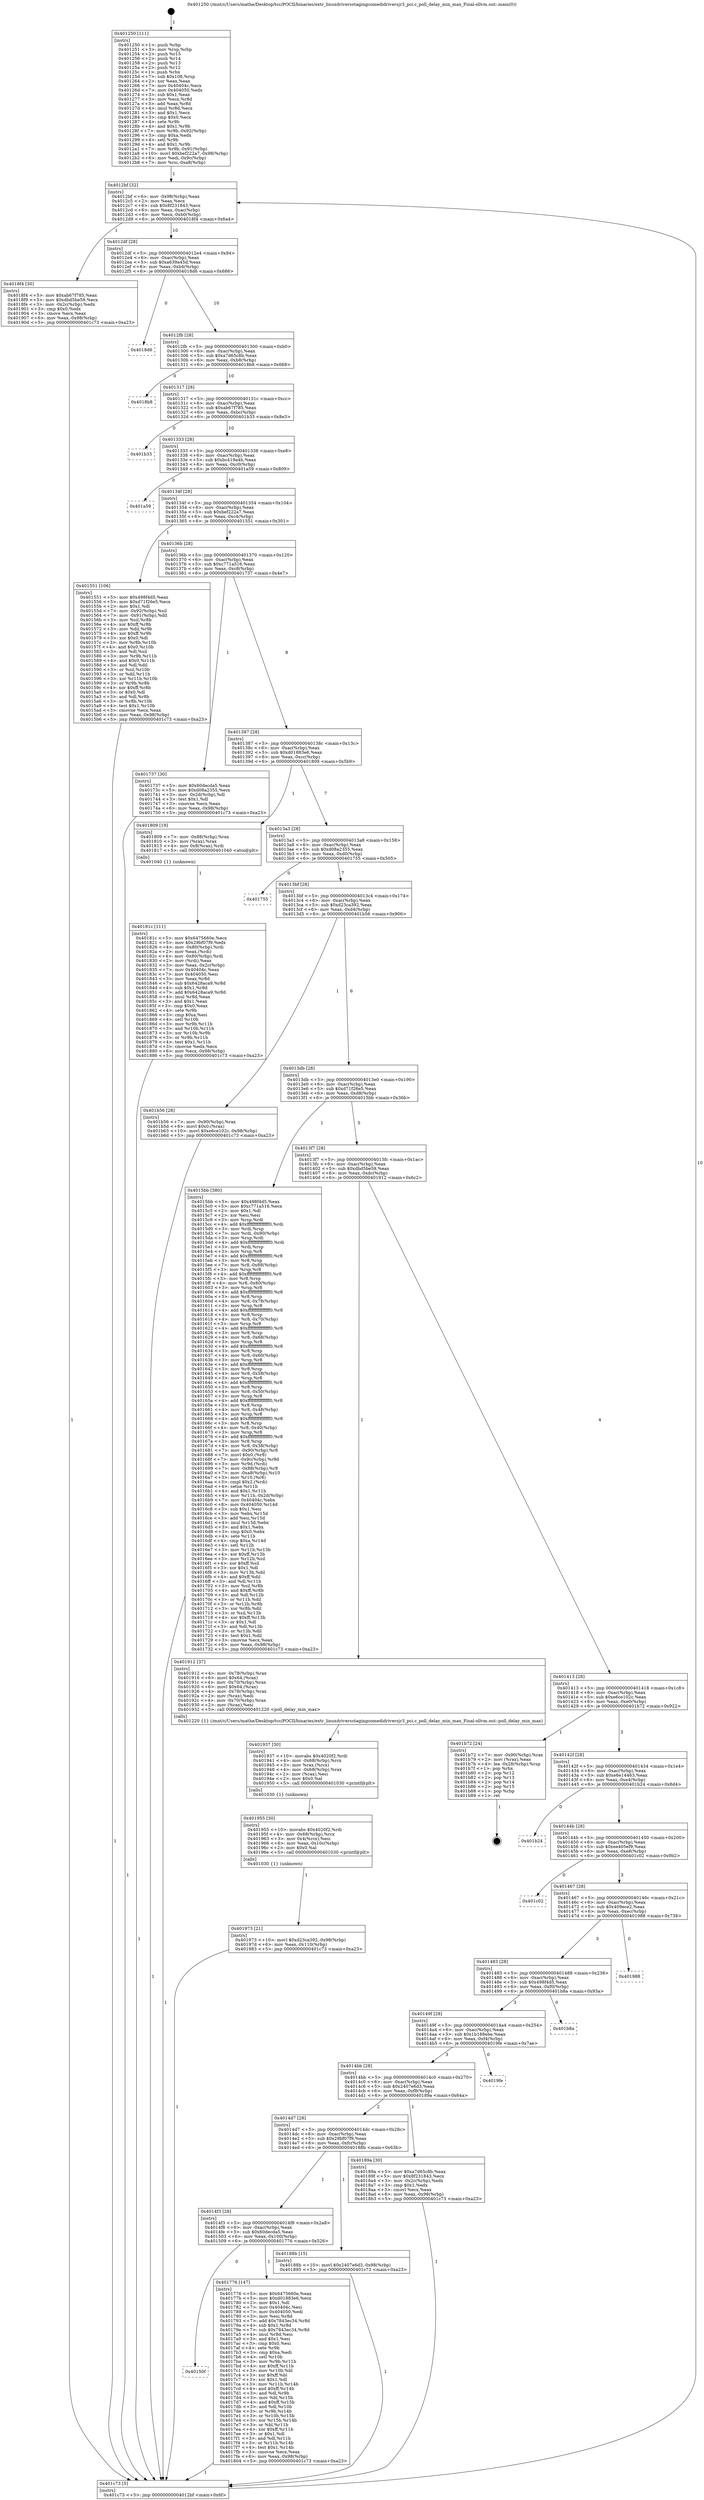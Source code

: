 digraph "0x401250" {
  label = "0x401250 (/mnt/c/Users/mathe/Desktop/tcc/POCII/binaries/extr_linuxdriversstagingcomedidriversjr3_pci.c_poll_delay_min_max_Final-ollvm.out::main(0))"
  labelloc = "t"
  node[shape=record]

  Entry [label="",width=0.3,height=0.3,shape=circle,fillcolor=black,style=filled]
  "0x4012bf" [label="{
     0x4012bf [32]\l
     | [instrs]\l
     &nbsp;&nbsp;0x4012bf \<+6\>: mov -0x98(%rbp),%eax\l
     &nbsp;&nbsp;0x4012c5 \<+2\>: mov %eax,%ecx\l
     &nbsp;&nbsp;0x4012c7 \<+6\>: sub $0x8f231843,%ecx\l
     &nbsp;&nbsp;0x4012cd \<+6\>: mov %eax,-0xac(%rbp)\l
     &nbsp;&nbsp;0x4012d3 \<+6\>: mov %ecx,-0xb0(%rbp)\l
     &nbsp;&nbsp;0x4012d9 \<+6\>: je 00000000004018f4 \<main+0x6a4\>\l
  }"]
  "0x4018f4" [label="{
     0x4018f4 [30]\l
     | [instrs]\l
     &nbsp;&nbsp;0x4018f4 \<+5\>: mov $0xab67f785,%eax\l
     &nbsp;&nbsp;0x4018f9 \<+5\>: mov $0xdbd5be59,%ecx\l
     &nbsp;&nbsp;0x4018fe \<+3\>: mov -0x2c(%rbp),%edx\l
     &nbsp;&nbsp;0x401901 \<+3\>: cmp $0x0,%edx\l
     &nbsp;&nbsp;0x401904 \<+3\>: cmove %ecx,%eax\l
     &nbsp;&nbsp;0x401907 \<+6\>: mov %eax,-0x98(%rbp)\l
     &nbsp;&nbsp;0x40190d \<+5\>: jmp 0000000000401c73 \<main+0xa23\>\l
  }"]
  "0x4012df" [label="{
     0x4012df [28]\l
     | [instrs]\l
     &nbsp;&nbsp;0x4012df \<+5\>: jmp 00000000004012e4 \<main+0x94\>\l
     &nbsp;&nbsp;0x4012e4 \<+6\>: mov -0xac(%rbp),%eax\l
     &nbsp;&nbsp;0x4012ea \<+5\>: sub $0xa639a45d,%eax\l
     &nbsp;&nbsp;0x4012ef \<+6\>: mov %eax,-0xb4(%rbp)\l
     &nbsp;&nbsp;0x4012f5 \<+6\>: je 00000000004018d6 \<main+0x686\>\l
  }"]
  Exit [label="",width=0.3,height=0.3,shape=circle,fillcolor=black,style=filled,peripheries=2]
  "0x4018d6" [label="{
     0x4018d6\l
  }", style=dashed]
  "0x4012fb" [label="{
     0x4012fb [28]\l
     | [instrs]\l
     &nbsp;&nbsp;0x4012fb \<+5\>: jmp 0000000000401300 \<main+0xb0\>\l
     &nbsp;&nbsp;0x401300 \<+6\>: mov -0xac(%rbp),%eax\l
     &nbsp;&nbsp;0x401306 \<+5\>: sub $0xa7d65c8b,%eax\l
     &nbsp;&nbsp;0x40130b \<+6\>: mov %eax,-0xb8(%rbp)\l
     &nbsp;&nbsp;0x401311 \<+6\>: je 00000000004018b8 \<main+0x668\>\l
  }"]
  "0x401973" [label="{
     0x401973 [21]\l
     | [instrs]\l
     &nbsp;&nbsp;0x401973 \<+10\>: movl $0xd23ca392,-0x98(%rbp)\l
     &nbsp;&nbsp;0x40197d \<+6\>: mov %eax,-0x110(%rbp)\l
     &nbsp;&nbsp;0x401983 \<+5\>: jmp 0000000000401c73 \<main+0xa23\>\l
  }"]
  "0x4018b8" [label="{
     0x4018b8\l
  }", style=dashed]
  "0x401317" [label="{
     0x401317 [28]\l
     | [instrs]\l
     &nbsp;&nbsp;0x401317 \<+5\>: jmp 000000000040131c \<main+0xcc\>\l
     &nbsp;&nbsp;0x40131c \<+6\>: mov -0xac(%rbp),%eax\l
     &nbsp;&nbsp;0x401322 \<+5\>: sub $0xab67f785,%eax\l
     &nbsp;&nbsp;0x401327 \<+6\>: mov %eax,-0xbc(%rbp)\l
     &nbsp;&nbsp;0x40132d \<+6\>: je 0000000000401b33 \<main+0x8e3\>\l
  }"]
  "0x401955" [label="{
     0x401955 [30]\l
     | [instrs]\l
     &nbsp;&nbsp;0x401955 \<+10\>: movabs $0x4020f2,%rdi\l
     &nbsp;&nbsp;0x40195f \<+4\>: mov -0x68(%rbp),%rcx\l
     &nbsp;&nbsp;0x401963 \<+3\>: mov 0x4(%rcx),%esi\l
     &nbsp;&nbsp;0x401966 \<+6\>: mov %eax,-0x10c(%rbp)\l
     &nbsp;&nbsp;0x40196c \<+2\>: mov $0x0,%al\l
     &nbsp;&nbsp;0x40196e \<+5\>: call 0000000000401030 \<printf@plt\>\l
     | [calls]\l
     &nbsp;&nbsp;0x401030 \{1\} (unknown)\l
  }"]
  "0x401b33" [label="{
     0x401b33\l
  }", style=dashed]
  "0x401333" [label="{
     0x401333 [28]\l
     | [instrs]\l
     &nbsp;&nbsp;0x401333 \<+5\>: jmp 0000000000401338 \<main+0xe8\>\l
     &nbsp;&nbsp;0x401338 \<+6\>: mov -0xac(%rbp),%eax\l
     &nbsp;&nbsp;0x40133e \<+5\>: sub $0xbc419a4b,%eax\l
     &nbsp;&nbsp;0x401343 \<+6\>: mov %eax,-0xc0(%rbp)\l
     &nbsp;&nbsp;0x401349 \<+6\>: je 0000000000401a59 \<main+0x809\>\l
  }"]
  "0x401937" [label="{
     0x401937 [30]\l
     | [instrs]\l
     &nbsp;&nbsp;0x401937 \<+10\>: movabs $0x4020f2,%rdi\l
     &nbsp;&nbsp;0x401941 \<+4\>: mov -0x68(%rbp),%rcx\l
     &nbsp;&nbsp;0x401945 \<+3\>: mov %rax,(%rcx)\l
     &nbsp;&nbsp;0x401948 \<+4\>: mov -0x68(%rbp),%rax\l
     &nbsp;&nbsp;0x40194c \<+2\>: mov (%rax),%esi\l
     &nbsp;&nbsp;0x40194e \<+2\>: mov $0x0,%al\l
     &nbsp;&nbsp;0x401950 \<+5\>: call 0000000000401030 \<printf@plt\>\l
     | [calls]\l
     &nbsp;&nbsp;0x401030 \{1\} (unknown)\l
  }"]
  "0x401a59" [label="{
     0x401a59\l
  }", style=dashed]
  "0x40134f" [label="{
     0x40134f [28]\l
     | [instrs]\l
     &nbsp;&nbsp;0x40134f \<+5\>: jmp 0000000000401354 \<main+0x104\>\l
     &nbsp;&nbsp;0x401354 \<+6\>: mov -0xac(%rbp),%eax\l
     &nbsp;&nbsp;0x40135a \<+5\>: sub $0xbef222a7,%eax\l
     &nbsp;&nbsp;0x40135f \<+6\>: mov %eax,-0xc4(%rbp)\l
     &nbsp;&nbsp;0x401365 \<+6\>: je 0000000000401551 \<main+0x301\>\l
  }"]
  "0x40181c" [label="{
     0x40181c [111]\l
     | [instrs]\l
     &nbsp;&nbsp;0x40181c \<+5\>: mov $0x6475660e,%ecx\l
     &nbsp;&nbsp;0x401821 \<+5\>: mov $0x29bf07f9,%edx\l
     &nbsp;&nbsp;0x401826 \<+4\>: mov -0x80(%rbp),%rdi\l
     &nbsp;&nbsp;0x40182a \<+2\>: mov %eax,(%rdi)\l
     &nbsp;&nbsp;0x40182c \<+4\>: mov -0x80(%rbp),%rdi\l
     &nbsp;&nbsp;0x401830 \<+2\>: mov (%rdi),%eax\l
     &nbsp;&nbsp;0x401832 \<+3\>: mov %eax,-0x2c(%rbp)\l
     &nbsp;&nbsp;0x401835 \<+7\>: mov 0x40404c,%eax\l
     &nbsp;&nbsp;0x40183c \<+7\>: mov 0x404050,%esi\l
     &nbsp;&nbsp;0x401843 \<+3\>: mov %eax,%r8d\l
     &nbsp;&nbsp;0x401846 \<+7\>: sub $0x6428aca9,%r8d\l
     &nbsp;&nbsp;0x40184d \<+4\>: sub $0x1,%r8d\l
     &nbsp;&nbsp;0x401851 \<+7\>: add $0x6428aca9,%r8d\l
     &nbsp;&nbsp;0x401858 \<+4\>: imul %r8d,%eax\l
     &nbsp;&nbsp;0x40185c \<+3\>: and $0x1,%eax\l
     &nbsp;&nbsp;0x40185f \<+3\>: cmp $0x0,%eax\l
     &nbsp;&nbsp;0x401862 \<+4\>: sete %r9b\l
     &nbsp;&nbsp;0x401866 \<+3\>: cmp $0xa,%esi\l
     &nbsp;&nbsp;0x401869 \<+4\>: setl %r10b\l
     &nbsp;&nbsp;0x40186d \<+3\>: mov %r9b,%r11b\l
     &nbsp;&nbsp;0x401870 \<+3\>: and %r10b,%r11b\l
     &nbsp;&nbsp;0x401873 \<+3\>: xor %r10b,%r9b\l
     &nbsp;&nbsp;0x401876 \<+3\>: or %r9b,%r11b\l
     &nbsp;&nbsp;0x401879 \<+4\>: test $0x1,%r11b\l
     &nbsp;&nbsp;0x40187d \<+3\>: cmovne %edx,%ecx\l
     &nbsp;&nbsp;0x401880 \<+6\>: mov %ecx,-0x98(%rbp)\l
     &nbsp;&nbsp;0x401886 \<+5\>: jmp 0000000000401c73 \<main+0xa23\>\l
  }"]
  "0x401551" [label="{
     0x401551 [106]\l
     | [instrs]\l
     &nbsp;&nbsp;0x401551 \<+5\>: mov $0x498f4d5,%eax\l
     &nbsp;&nbsp;0x401556 \<+5\>: mov $0xd71f26e5,%ecx\l
     &nbsp;&nbsp;0x40155b \<+2\>: mov $0x1,%dl\l
     &nbsp;&nbsp;0x40155d \<+7\>: mov -0x92(%rbp),%sil\l
     &nbsp;&nbsp;0x401564 \<+7\>: mov -0x91(%rbp),%dil\l
     &nbsp;&nbsp;0x40156b \<+3\>: mov %sil,%r8b\l
     &nbsp;&nbsp;0x40156e \<+4\>: xor $0xff,%r8b\l
     &nbsp;&nbsp;0x401572 \<+3\>: mov %dil,%r9b\l
     &nbsp;&nbsp;0x401575 \<+4\>: xor $0xff,%r9b\l
     &nbsp;&nbsp;0x401579 \<+3\>: xor $0x0,%dl\l
     &nbsp;&nbsp;0x40157c \<+3\>: mov %r8b,%r10b\l
     &nbsp;&nbsp;0x40157f \<+4\>: and $0x0,%r10b\l
     &nbsp;&nbsp;0x401583 \<+3\>: and %dl,%sil\l
     &nbsp;&nbsp;0x401586 \<+3\>: mov %r9b,%r11b\l
     &nbsp;&nbsp;0x401589 \<+4\>: and $0x0,%r11b\l
     &nbsp;&nbsp;0x40158d \<+3\>: and %dl,%dil\l
     &nbsp;&nbsp;0x401590 \<+3\>: or %sil,%r10b\l
     &nbsp;&nbsp;0x401593 \<+3\>: or %dil,%r11b\l
     &nbsp;&nbsp;0x401596 \<+3\>: xor %r11b,%r10b\l
     &nbsp;&nbsp;0x401599 \<+3\>: or %r9b,%r8b\l
     &nbsp;&nbsp;0x40159c \<+4\>: xor $0xff,%r8b\l
     &nbsp;&nbsp;0x4015a0 \<+3\>: or $0x0,%dl\l
     &nbsp;&nbsp;0x4015a3 \<+3\>: and %dl,%r8b\l
     &nbsp;&nbsp;0x4015a6 \<+3\>: or %r8b,%r10b\l
     &nbsp;&nbsp;0x4015a9 \<+4\>: test $0x1,%r10b\l
     &nbsp;&nbsp;0x4015ad \<+3\>: cmovne %ecx,%eax\l
     &nbsp;&nbsp;0x4015b0 \<+6\>: mov %eax,-0x98(%rbp)\l
     &nbsp;&nbsp;0x4015b6 \<+5\>: jmp 0000000000401c73 \<main+0xa23\>\l
  }"]
  "0x40136b" [label="{
     0x40136b [28]\l
     | [instrs]\l
     &nbsp;&nbsp;0x40136b \<+5\>: jmp 0000000000401370 \<main+0x120\>\l
     &nbsp;&nbsp;0x401370 \<+6\>: mov -0xac(%rbp),%eax\l
     &nbsp;&nbsp;0x401376 \<+5\>: sub $0xc771a516,%eax\l
     &nbsp;&nbsp;0x40137b \<+6\>: mov %eax,-0xc8(%rbp)\l
     &nbsp;&nbsp;0x401381 \<+6\>: je 0000000000401737 \<main+0x4e7\>\l
  }"]
  "0x401c73" [label="{
     0x401c73 [5]\l
     | [instrs]\l
     &nbsp;&nbsp;0x401c73 \<+5\>: jmp 00000000004012bf \<main+0x6f\>\l
  }"]
  "0x401250" [label="{
     0x401250 [111]\l
     | [instrs]\l
     &nbsp;&nbsp;0x401250 \<+1\>: push %rbp\l
     &nbsp;&nbsp;0x401251 \<+3\>: mov %rsp,%rbp\l
     &nbsp;&nbsp;0x401254 \<+2\>: push %r15\l
     &nbsp;&nbsp;0x401256 \<+2\>: push %r14\l
     &nbsp;&nbsp;0x401258 \<+2\>: push %r13\l
     &nbsp;&nbsp;0x40125a \<+2\>: push %r12\l
     &nbsp;&nbsp;0x40125c \<+1\>: push %rbx\l
     &nbsp;&nbsp;0x40125d \<+7\>: sub $0x108,%rsp\l
     &nbsp;&nbsp;0x401264 \<+2\>: xor %eax,%eax\l
     &nbsp;&nbsp;0x401266 \<+7\>: mov 0x40404c,%ecx\l
     &nbsp;&nbsp;0x40126d \<+7\>: mov 0x404050,%edx\l
     &nbsp;&nbsp;0x401274 \<+3\>: sub $0x1,%eax\l
     &nbsp;&nbsp;0x401277 \<+3\>: mov %ecx,%r8d\l
     &nbsp;&nbsp;0x40127a \<+3\>: add %eax,%r8d\l
     &nbsp;&nbsp;0x40127d \<+4\>: imul %r8d,%ecx\l
     &nbsp;&nbsp;0x401281 \<+3\>: and $0x1,%ecx\l
     &nbsp;&nbsp;0x401284 \<+3\>: cmp $0x0,%ecx\l
     &nbsp;&nbsp;0x401287 \<+4\>: sete %r9b\l
     &nbsp;&nbsp;0x40128b \<+4\>: and $0x1,%r9b\l
     &nbsp;&nbsp;0x40128f \<+7\>: mov %r9b,-0x92(%rbp)\l
     &nbsp;&nbsp;0x401296 \<+3\>: cmp $0xa,%edx\l
     &nbsp;&nbsp;0x401299 \<+4\>: setl %r9b\l
     &nbsp;&nbsp;0x40129d \<+4\>: and $0x1,%r9b\l
     &nbsp;&nbsp;0x4012a1 \<+7\>: mov %r9b,-0x91(%rbp)\l
     &nbsp;&nbsp;0x4012a8 \<+10\>: movl $0xbef222a7,-0x98(%rbp)\l
     &nbsp;&nbsp;0x4012b2 \<+6\>: mov %edi,-0x9c(%rbp)\l
     &nbsp;&nbsp;0x4012b8 \<+7\>: mov %rsi,-0xa8(%rbp)\l
  }"]
  "0x40150f" [label="{
     0x40150f\l
  }", style=dashed]
  "0x401737" [label="{
     0x401737 [30]\l
     | [instrs]\l
     &nbsp;&nbsp;0x401737 \<+5\>: mov $0x60decda5,%eax\l
     &nbsp;&nbsp;0x40173c \<+5\>: mov $0xd08a2355,%ecx\l
     &nbsp;&nbsp;0x401741 \<+3\>: mov -0x2d(%rbp),%dl\l
     &nbsp;&nbsp;0x401744 \<+3\>: test $0x1,%dl\l
     &nbsp;&nbsp;0x401747 \<+3\>: cmovne %ecx,%eax\l
     &nbsp;&nbsp;0x40174a \<+6\>: mov %eax,-0x98(%rbp)\l
     &nbsp;&nbsp;0x401750 \<+5\>: jmp 0000000000401c73 \<main+0xa23\>\l
  }"]
  "0x401387" [label="{
     0x401387 [28]\l
     | [instrs]\l
     &nbsp;&nbsp;0x401387 \<+5\>: jmp 000000000040138c \<main+0x13c\>\l
     &nbsp;&nbsp;0x40138c \<+6\>: mov -0xac(%rbp),%eax\l
     &nbsp;&nbsp;0x401392 \<+5\>: sub $0xd01883e6,%eax\l
     &nbsp;&nbsp;0x401397 \<+6\>: mov %eax,-0xcc(%rbp)\l
     &nbsp;&nbsp;0x40139d \<+6\>: je 0000000000401809 \<main+0x5b9\>\l
  }"]
  "0x401776" [label="{
     0x401776 [147]\l
     | [instrs]\l
     &nbsp;&nbsp;0x401776 \<+5\>: mov $0x6475660e,%eax\l
     &nbsp;&nbsp;0x40177b \<+5\>: mov $0xd01883e6,%ecx\l
     &nbsp;&nbsp;0x401780 \<+2\>: mov $0x1,%dl\l
     &nbsp;&nbsp;0x401782 \<+7\>: mov 0x40404c,%esi\l
     &nbsp;&nbsp;0x401789 \<+7\>: mov 0x404050,%edi\l
     &nbsp;&nbsp;0x401790 \<+3\>: mov %esi,%r8d\l
     &nbsp;&nbsp;0x401793 \<+7\>: add $0x7843ec34,%r8d\l
     &nbsp;&nbsp;0x40179a \<+4\>: sub $0x1,%r8d\l
     &nbsp;&nbsp;0x40179e \<+7\>: sub $0x7843ec34,%r8d\l
     &nbsp;&nbsp;0x4017a5 \<+4\>: imul %r8d,%esi\l
     &nbsp;&nbsp;0x4017a9 \<+3\>: and $0x1,%esi\l
     &nbsp;&nbsp;0x4017ac \<+3\>: cmp $0x0,%esi\l
     &nbsp;&nbsp;0x4017af \<+4\>: sete %r9b\l
     &nbsp;&nbsp;0x4017b3 \<+3\>: cmp $0xa,%edi\l
     &nbsp;&nbsp;0x4017b6 \<+4\>: setl %r10b\l
     &nbsp;&nbsp;0x4017ba \<+3\>: mov %r9b,%r11b\l
     &nbsp;&nbsp;0x4017bd \<+4\>: xor $0xff,%r11b\l
     &nbsp;&nbsp;0x4017c1 \<+3\>: mov %r10b,%bl\l
     &nbsp;&nbsp;0x4017c4 \<+3\>: xor $0xff,%bl\l
     &nbsp;&nbsp;0x4017c7 \<+3\>: xor $0x1,%dl\l
     &nbsp;&nbsp;0x4017ca \<+3\>: mov %r11b,%r14b\l
     &nbsp;&nbsp;0x4017cd \<+4\>: and $0xff,%r14b\l
     &nbsp;&nbsp;0x4017d1 \<+3\>: and %dl,%r9b\l
     &nbsp;&nbsp;0x4017d4 \<+3\>: mov %bl,%r15b\l
     &nbsp;&nbsp;0x4017d7 \<+4\>: and $0xff,%r15b\l
     &nbsp;&nbsp;0x4017db \<+3\>: and %dl,%r10b\l
     &nbsp;&nbsp;0x4017de \<+3\>: or %r9b,%r14b\l
     &nbsp;&nbsp;0x4017e1 \<+3\>: or %r10b,%r15b\l
     &nbsp;&nbsp;0x4017e4 \<+3\>: xor %r15b,%r14b\l
     &nbsp;&nbsp;0x4017e7 \<+3\>: or %bl,%r11b\l
     &nbsp;&nbsp;0x4017ea \<+4\>: xor $0xff,%r11b\l
     &nbsp;&nbsp;0x4017ee \<+3\>: or $0x1,%dl\l
     &nbsp;&nbsp;0x4017f1 \<+3\>: and %dl,%r11b\l
     &nbsp;&nbsp;0x4017f4 \<+3\>: or %r11b,%r14b\l
     &nbsp;&nbsp;0x4017f7 \<+4\>: test $0x1,%r14b\l
     &nbsp;&nbsp;0x4017fb \<+3\>: cmovne %ecx,%eax\l
     &nbsp;&nbsp;0x4017fe \<+6\>: mov %eax,-0x98(%rbp)\l
     &nbsp;&nbsp;0x401804 \<+5\>: jmp 0000000000401c73 \<main+0xa23\>\l
  }"]
  "0x401809" [label="{
     0x401809 [19]\l
     | [instrs]\l
     &nbsp;&nbsp;0x401809 \<+7\>: mov -0x88(%rbp),%rax\l
     &nbsp;&nbsp;0x401810 \<+3\>: mov (%rax),%rax\l
     &nbsp;&nbsp;0x401813 \<+4\>: mov 0x8(%rax),%rdi\l
     &nbsp;&nbsp;0x401817 \<+5\>: call 0000000000401040 \<atoi@plt\>\l
     | [calls]\l
     &nbsp;&nbsp;0x401040 \{1\} (unknown)\l
  }"]
  "0x4013a3" [label="{
     0x4013a3 [28]\l
     | [instrs]\l
     &nbsp;&nbsp;0x4013a3 \<+5\>: jmp 00000000004013a8 \<main+0x158\>\l
     &nbsp;&nbsp;0x4013a8 \<+6\>: mov -0xac(%rbp),%eax\l
     &nbsp;&nbsp;0x4013ae \<+5\>: sub $0xd08a2355,%eax\l
     &nbsp;&nbsp;0x4013b3 \<+6\>: mov %eax,-0xd0(%rbp)\l
     &nbsp;&nbsp;0x4013b9 \<+6\>: je 0000000000401755 \<main+0x505\>\l
  }"]
  "0x4014f3" [label="{
     0x4014f3 [28]\l
     | [instrs]\l
     &nbsp;&nbsp;0x4014f3 \<+5\>: jmp 00000000004014f8 \<main+0x2a8\>\l
     &nbsp;&nbsp;0x4014f8 \<+6\>: mov -0xac(%rbp),%eax\l
     &nbsp;&nbsp;0x4014fe \<+5\>: sub $0x60decda5,%eax\l
     &nbsp;&nbsp;0x401503 \<+6\>: mov %eax,-0x100(%rbp)\l
     &nbsp;&nbsp;0x401509 \<+6\>: je 0000000000401776 \<main+0x526\>\l
  }"]
  "0x401755" [label="{
     0x401755\l
  }", style=dashed]
  "0x4013bf" [label="{
     0x4013bf [28]\l
     | [instrs]\l
     &nbsp;&nbsp;0x4013bf \<+5\>: jmp 00000000004013c4 \<main+0x174\>\l
     &nbsp;&nbsp;0x4013c4 \<+6\>: mov -0xac(%rbp),%eax\l
     &nbsp;&nbsp;0x4013ca \<+5\>: sub $0xd23ca392,%eax\l
     &nbsp;&nbsp;0x4013cf \<+6\>: mov %eax,-0xd4(%rbp)\l
     &nbsp;&nbsp;0x4013d5 \<+6\>: je 0000000000401b56 \<main+0x906\>\l
  }"]
  "0x40188b" [label="{
     0x40188b [15]\l
     | [instrs]\l
     &nbsp;&nbsp;0x40188b \<+10\>: movl $0x2407e6d3,-0x98(%rbp)\l
     &nbsp;&nbsp;0x401895 \<+5\>: jmp 0000000000401c73 \<main+0xa23\>\l
  }"]
  "0x401b56" [label="{
     0x401b56 [28]\l
     | [instrs]\l
     &nbsp;&nbsp;0x401b56 \<+7\>: mov -0x90(%rbp),%rax\l
     &nbsp;&nbsp;0x401b5d \<+6\>: movl $0x0,(%rax)\l
     &nbsp;&nbsp;0x401b63 \<+10\>: movl $0xe6ce102c,-0x98(%rbp)\l
     &nbsp;&nbsp;0x401b6d \<+5\>: jmp 0000000000401c73 \<main+0xa23\>\l
  }"]
  "0x4013db" [label="{
     0x4013db [28]\l
     | [instrs]\l
     &nbsp;&nbsp;0x4013db \<+5\>: jmp 00000000004013e0 \<main+0x190\>\l
     &nbsp;&nbsp;0x4013e0 \<+6\>: mov -0xac(%rbp),%eax\l
     &nbsp;&nbsp;0x4013e6 \<+5\>: sub $0xd71f26e5,%eax\l
     &nbsp;&nbsp;0x4013eb \<+6\>: mov %eax,-0xd8(%rbp)\l
     &nbsp;&nbsp;0x4013f1 \<+6\>: je 00000000004015bb \<main+0x36b\>\l
  }"]
  "0x4014d7" [label="{
     0x4014d7 [28]\l
     | [instrs]\l
     &nbsp;&nbsp;0x4014d7 \<+5\>: jmp 00000000004014dc \<main+0x28c\>\l
     &nbsp;&nbsp;0x4014dc \<+6\>: mov -0xac(%rbp),%eax\l
     &nbsp;&nbsp;0x4014e2 \<+5\>: sub $0x29bf07f9,%eax\l
     &nbsp;&nbsp;0x4014e7 \<+6\>: mov %eax,-0xfc(%rbp)\l
     &nbsp;&nbsp;0x4014ed \<+6\>: je 000000000040188b \<main+0x63b\>\l
  }"]
  "0x4015bb" [label="{
     0x4015bb [380]\l
     | [instrs]\l
     &nbsp;&nbsp;0x4015bb \<+5\>: mov $0x498f4d5,%eax\l
     &nbsp;&nbsp;0x4015c0 \<+5\>: mov $0xc771a516,%ecx\l
     &nbsp;&nbsp;0x4015c5 \<+2\>: mov $0x1,%dl\l
     &nbsp;&nbsp;0x4015c7 \<+2\>: xor %esi,%esi\l
     &nbsp;&nbsp;0x4015c9 \<+3\>: mov %rsp,%rdi\l
     &nbsp;&nbsp;0x4015cc \<+4\>: add $0xfffffffffffffff0,%rdi\l
     &nbsp;&nbsp;0x4015d0 \<+3\>: mov %rdi,%rsp\l
     &nbsp;&nbsp;0x4015d3 \<+7\>: mov %rdi,-0x90(%rbp)\l
     &nbsp;&nbsp;0x4015da \<+3\>: mov %rsp,%rdi\l
     &nbsp;&nbsp;0x4015dd \<+4\>: add $0xfffffffffffffff0,%rdi\l
     &nbsp;&nbsp;0x4015e1 \<+3\>: mov %rdi,%rsp\l
     &nbsp;&nbsp;0x4015e4 \<+3\>: mov %rsp,%r8\l
     &nbsp;&nbsp;0x4015e7 \<+4\>: add $0xfffffffffffffff0,%r8\l
     &nbsp;&nbsp;0x4015eb \<+3\>: mov %r8,%rsp\l
     &nbsp;&nbsp;0x4015ee \<+7\>: mov %r8,-0x88(%rbp)\l
     &nbsp;&nbsp;0x4015f5 \<+3\>: mov %rsp,%r8\l
     &nbsp;&nbsp;0x4015f8 \<+4\>: add $0xfffffffffffffff0,%r8\l
     &nbsp;&nbsp;0x4015fc \<+3\>: mov %r8,%rsp\l
     &nbsp;&nbsp;0x4015ff \<+4\>: mov %r8,-0x80(%rbp)\l
     &nbsp;&nbsp;0x401603 \<+3\>: mov %rsp,%r8\l
     &nbsp;&nbsp;0x401606 \<+4\>: add $0xfffffffffffffff0,%r8\l
     &nbsp;&nbsp;0x40160a \<+3\>: mov %r8,%rsp\l
     &nbsp;&nbsp;0x40160d \<+4\>: mov %r8,-0x78(%rbp)\l
     &nbsp;&nbsp;0x401611 \<+3\>: mov %rsp,%r8\l
     &nbsp;&nbsp;0x401614 \<+4\>: add $0xfffffffffffffff0,%r8\l
     &nbsp;&nbsp;0x401618 \<+3\>: mov %r8,%rsp\l
     &nbsp;&nbsp;0x40161b \<+4\>: mov %r8,-0x70(%rbp)\l
     &nbsp;&nbsp;0x40161f \<+3\>: mov %rsp,%r8\l
     &nbsp;&nbsp;0x401622 \<+4\>: add $0xfffffffffffffff0,%r8\l
     &nbsp;&nbsp;0x401626 \<+3\>: mov %r8,%rsp\l
     &nbsp;&nbsp;0x401629 \<+4\>: mov %r8,-0x68(%rbp)\l
     &nbsp;&nbsp;0x40162d \<+3\>: mov %rsp,%r8\l
     &nbsp;&nbsp;0x401630 \<+4\>: add $0xfffffffffffffff0,%r8\l
     &nbsp;&nbsp;0x401634 \<+3\>: mov %r8,%rsp\l
     &nbsp;&nbsp;0x401637 \<+4\>: mov %r8,-0x60(%rbp)\l
     &nbsp;&nbsp;0x40163b \<+3\>: mov %rsp,%r8\l
     &nbsp;&nbsp;0x40163e \<+4\>: add $0xfffffffffffffff0,%r8\l
     &nbsp;&nbsp;0x401642 \<+3\>: mov %r8,%rsp\l
     &nbsp;&nbsp;0x401645 \<+4\>: mov %r8,-0x58(%rbp)\l
     &nbsp;&nbsp;0x401649 \<+3\>: mov %rsp,%r8\l
     &nbsp;&nbsp;0x40164c \<+4\>: add $0xfffffffffffffff0,%r8\l
     &nbsp;&nbsp;0x401650 \<+3\>: mov %r8,%rsp\l
     &nbsp;&nbsp;0x401653 \<+4\>: mov %r8,-0x50(%rbp)\l
     &nbsp;&nbsp;0x401657 \<+3\>: mov %rsp,%r8\l
     &nbsp;&nbsp;0x40165a \<+4\>: add $0xfffffffffffffff0,%r8\l
     &nbsp;&nbsp;0x40165e \<+3\>: mov %r8,%rsp\l
     &nbsp;&nbsp;0x401661 \<+4\>: mov %r8,-0x48(%rbp)\l
     &nbsp;&nbsp;0x401665 \<+3\>: mov %rsp,%r8\l
     &nbsp;&nbsp;0x401668 \<+4\>: add $0xfffffffffffffff0,%r8\l
     &nbsp;&nbsp;0x40166c \<+3\>: mov %r8,%rsp\l
     &nbsp;&nbsp;0x40166f \<+4\>: mov %r8,-0x40(%rbp)\l
     &nbsp;&nbsp;0x401673 \<+3\>: mov %rsp,%r8\l
     &nbsp;&nbsp;0x401676 \<+4\>: add $0xfffffffffffffff0,%r8\l
     &nbsp;&nbsp;0x40167a \<+3\>: mov %r8,%rsp\l
     &nbsp;&nbsp;0x40167d \<+4\>: mov %r8,-0x38(%rbp)\l
     &nbsp;&nbsp;0x401681 \<+7\>: mov -0x90(%rbp),%r8\l
     &nbsp;&nbsp;0x401688 \<+7\>: movl $0x0,(%r8)\l
     &nbsp;&nbsp;0x40168f \<+7\>: mov -0x9c(%rbp),%r9d\l
     &nbsp;&nbsp;0x401696 \<+3\>: mov %r9d,(%rdi)\l
     &nbsp;&nbsp;0x401699 \<+7\>: mov -0x88(%rbp),%r8\l
     &nbsp;&nbsp;0x4016a0 \<+7\>: mov -0xa8(%rbp),%r10\l
     &nbsp;&nbsp;0x4016a7 \<+3\>: mov %r10,(%r8)\l
     &nbsp;&nbsp;0x4016aa \<+3\>: cmpl $0x2,(%rdi)\l
     &nbsp;&nbsp;0x4016ad \<+4\>: setne %r11b\l
     &nbsp;&nbsp;0x4016b1 \<+4\>: and $0x1,%r11b\l
     &nbsp;&nbsp;0x4016b5 \<+4\>: mov %r11b,-0x2d(%rbp)\l
     &nbsp;&nbsp;0x4016b9 \<+7\>: mov 0x40404c,%ebx\l
     &nbsp;&nbsp;0x4016c0 \<+8\>: mov 0x404050,%r14d\l
     &nbsp;&nbsp;0x4016c8 \<+3\>: sub $0x1,%esi\l
     &nbsp;&nbsp;0x4016cb \<+3\>: mov %ebx,%r15d\l
     &nbsp;&nbsp;0x4016ce \<+3\>: add %esi,%r15d\l
     &nbsp;&nbsp;0x4016d1 \<+4\>: imul %r15d,%ebx\l
     &nbsp;&nbsp;0x4016d5 \<+3\>: and $0x1,%ebx\l
     &nbsp;&nbsp;0x4016d8 \<+3\>: cmp $0x0,%ebx\l
     &nbsp;&nbsp;0x4016db \<+4\>: sete %r11b\l
     &nbsp;&nbsp;0x4016df \<+4\>: cmp $0xa,%r14d\l
     &nbsp;&nbsp;0x4016e3 \<+4\>: setl %r12b\l
     &nbsp;&nbsp;0x4016e7 \<+3\>: mov %r11b,%r13b\l
     &nbsp;&nbsp;0x4016ea \<+4\>: xor $0xff,%r13b\l
     &nbsp;&nbsp;0x4016ee \<+3\>: mov %r12b,%sil\l
     &nbsp;&nbsp;0x4016f1 \<+4\>: xor $0xff,%sil\l
     &nbsp;&nbsp;0x4016f5 \<+3\>: xor $0x1,%dl\l
     &nbsp;&nbsp;0x4016f8 \<+3\>: mov %r13b,%dil\l
     &nbsp;&nbsp;0x4016fb \<+4\>: and $0xff,%dil\l
     &nbsp;&nbsp;0x4016ff \<+3\>: and %dl,%r11b\l
     &nbsp;&nbsp;0x401702 \<+3\>: mov %sil,%r8b\l
     &nbsp;&nbsp;0x401705 \<+4\>: and $0xff,%r8b\l
     &nbsp;&nbsp;0x401709 \<+3\>: and %dl,%r12b\l
     &nbsp;&nbsp;0x40170c \<+3\>: or %r11b,%dil\l
     &nbsp;&nbsp;0x40170f \<+3\>: or %r12b,%r8b\l
     &nbsp;&nbsp;0x401712 \<+3\>: xor %r8b,%dil\l
     &nbsp;&nbsp;0x401715 \<+3\>: or %sil,%r13b\l
     &nbsp;&nbsp;0x401718 \<+4\>: xor $0xff,%r13b\l
     &nbsp;&nbsp;0x40171c \<+3\>: or $0x1,%dl\l
     &nbsp;&nbsp;0x40171f \<+3\>: and %dl,%r13b\l
     &nbsp;&nbsp;0x401722 \<+3\>: or %r13b,%dil\l
     &nbsp;&nbsp;0x401725 \<+4\>: test $0x1,%dil\l
     &nbsp;&nbsp;0x401729 \<+3\>: cmovne %ecx,%eax\l
     &nbsp;&nbsp;0x40172c \<+6\>: mov %eax,-0x98(%rbp)\l
     &nbsp;&nbsp;0x401732 \<+5\>: jmp 0000000000401c73 \<main+0xa23\>\l
  }"]
  "0x4013f7" [label="{
     0x4013f7 [28]\l
     | [instrs]\l
     &nbsp;&nbsp;0x4013f7 \<+5\>: jmp 00000000004013fc \<main+0x1ac\>\l
     &nbsp;&nbsp;0x4013fc \<+6\>: mov -0xac(%rbp),%eax\l
     &nbsp;&nbsp;0x401402 \<+5\>: sub $0xdbd5be59,%eax\l
     &nbsp;&nbsp;0x401407 \<+6\>: mov %eax,-0xdc(%rbp)\l
     &nbsp;&nbsp;0x40140d \<+6\>: je 0000000000401912 \<main+0x6c2\>\l
  }"]
  "0x40189a" [label="{
     0x40189a [30]\l
     | [instrs]\l
     &nbsp;&nbsp;0x40189a \<+5\>: mov $0xa7d65c8b,%eax\l
     &nbsp;&nbsp;0x40189f \<+5\>: mov $0x8f231843,%ecx\l
     &nbsp;&nbsp;0x4018a4 \<+3\>: mov -0x2c(%rbp),%edx\l
     &nbsp;&nbsp;0x4018a7 \<+3\>: cmp $0x1,%edx\l
     &nbsp;&nbsp;0x4018aa \<+3\>: cmovl %ecx,%eax\l
     &nbsp;&nbsp;0x4018ad \<+6\>: mov %eax,-0x98(%rbp)\l
     &nbsp;&nbsp;0x4018b3 \<+5\>: jmp 0000000000401c73 \<main+0xa23\>\l
  }"]
  "0x4014bb" [label="{
     0x4014bb [28]\l
     | [instrs]\l
     &nbsp;&nbsp;0x4014bb \<+5\>: jmp 00000000004014c0 \<main+0x270\>\l
     &nbsp;&nbsp;0x4014c0 \<+6\>: mov -0xac(%rbp),%eax\l
     &nbsp;&nbsp;0x4014c6 \<+5\>: sub $0x2407e6d3,%eax\l
     &nbsp;&nbsp;0x4014cb \<+6\>: mov %eax,-0xf8(%rbp)\l
     &nbsp;&nbsp;0x4014d1 \<+6\>: je 000000000040189a \<main+0x64a\>\l
  }"]
  "0x401912" [label="{
     0x401912 [37]\l
     | [instrs]\l
     &nbsp;&nbsp;0x401912 \<+4\>: mov -0x78(%rbp),%rax\l
     &nbsp;&nbsp;0x401916 \<+6\>: movl $0x64,(%rax)\l
     &nbsp;&nbsp;0x40191c \<+4\>: mov -0x70(%rbp),%rax\l
     &nbsp;&nbsp;0x401920 \<+6\>: movl $0x64,(%rax)\l
     &nbsp;&nbsp;0x401926 \<+4\>: mov -0x78(%rbp),%rax\l
     &nbsp;&nbsp;0x40192a \<+2\>: mov (%rax),%edi\l
     &nbsp;&nbsp;0x40192c \<+4\>: mov -0x70(%rbp),%rax\l
     &nbsp;&nbsp;0x401930 \<+2\>: mov (%rax),%esi\l
     &nbsp;&nbsp;0x401932 \<+5\>: call 0000000000401220 \<poll_delay_min_max\>\l
     | [calls]\l
     &nbsp;&nbsp;0x401220 \{1\} (/mnt/c/Users/mathe/Desktop/tcc/POCII/binaries/extr_linuxdriversstagingcomedidriversjr3_pci.c_poll_delay_min_max_Final-ollvm.out::poll_delay_min_max)\l
  }"]
  "0x401413" [label="{
     0x401413 [28]\l
     | [instrs]\l
     &nbsp;&nbsp;0x401413 \<+5\>: jmp 0000000000401418 \<main+0x1c8\>\l
     &nbsp;&nbsp;0x401418 \<+6\>: mov -0xac(%rbp),%eax\l
     &nbsp;&nbsp;0x40141e \<+5\>: sub $0xe6ce102c,%eax\l
     &nbsp;&nbsp;0x401423 \<+6\>: mov %eax,-0xe0(%rbp)\l
     &nbsp;&nbsp;0x401429 \<+6\>: je 0000000000401b72 \<main+0x922\>\l
  }"]
  "0x4019fe" [label="{
     0x4019fe\l
  }", style=dashed]
  "0x401b72" [label="{
     0x401b72 [24]\l
     | [instrs]\l
     &nbsp;&nbsp;0x401b72 \<+7\>: mov -0x90(%rbp),%rax\l
     &nbsp;&nbsp;0x401b79 \<+2\>: mov (%rax),%eax\l
     &nbsp;&nbsp;0x401b7b \<+4\>: lea -0x28(%rbp),%rsp\l
     &nbsp;&nbsp;0x401b7f \<+1\>: pop %rbx\l
     &nbsp;&nbsp;0x401b80 \<+2\>: pop %r12\l
     &nbsp;&nbsp;0x401b82 \<+2\>: pop %r13\l
     &nbsp;&nbsp;0x401b84 \<+2\>: pop %r14\l
     &nbsp;&nbsp;0x401b86 \<+2\>: pop %r15\l
     &nbsp;&nbsp;0x401b88 \<+1\>: pop %rbp\l
     &nbsp;&nbsp;0x401b89 \<+1\>: ret\l
  }"]
  "0x40142f" [label="{
     0x40142f [28]\l
     | [instrs]\l
     &nbsp;&nbsp;0x40142f \<+5\>: jmp 0000000000401434 \<main+0x1e4\>\l
     &nbsp;&nbsp;0x401434 \<+6\>: mov -0xac(%rbp),%eax\l
     &nbsp;&nbsp;0x40143a \<+5\>: sub $0xe6e14463,%eax\l
     &nbsp;&nbsp;0x40143f \<+6\>: mov %eax,-0xe4(%rbp)\l
     &nbsp;&nbsp;0x401445 \<+6\>: je 0000000000401b24 \<main+0x8d4\>\l
  }"]
  "0x40149f" [label="{
     0x40149f [28]\l
     | [instrs]\l
     &nbsp;&nbsp;0x40149f \<+5\>: jmp 00000000004014a4 \<main+0x254\>\l
     &nbsp;&nbsp;0x4014a4 \<+6\>: mov -0xac(%rbp),%eax\l
     &nbsp;&nbsp;0x4014aa \<+5\>: sub $0x1b188ebe,%eax\l
     &nbsp;&nbsp;0x4014af \<+6\>: mov %eax,-0xf4(%rbp)\l
     &nbsp;&nbsp;0x4014b5 \<+6\>: je 00000000004019fe \<main+0x7ae\>\l
  }"]
  "0x401b24" [label="{
     0x401b24\l
  }", style=dashed]
  "0x40144b" [label="{
     0x40144b [28]\l
     | [instrs]\l
     &nbsp;&nbsp;0x40144b \<+5\>: jmp 0000000000401450 \<main+0x200\>\l
     &nbsp;&nbsp;0x401450 \<+6\>: mov -0xac(%rbp),%eax\l
     &nbsp;&nbsp;0x401456 \<+5\>: sub $0xee405ef9,%eax\l
     &nbsp;&nbsp;0x40145b \<+6\>: mov %eax,-0xe8(%rbp)\l
     &nbsp;&nbsp;0x401461 \<+6\>: je 0000000000401c02 \<main+0x9b2\>\l
  }"]
  "0x401b8a" [label="{
     0x401b8a\l
  }", style=dashed]
  "0x401c02" [label="{
     0x401c02\l
  }", style=dashed]
  "0x401467" [label="{
     0x401467 [28]\l
     | [instrs]\l
     &nbsp;&nbsp;0x401467 \<+5\>: jmp 000000000040146c \<main+0x21c\>\l
     &nbsp;&nbsp;0x40146c \<+6\>: mov -0xac(%rbp),%eax\l
     &nbsp;&nbsp;0x401472 \<+5\>: sub $0x409ece2,%eax\l
     &nbsp;&nbsp;0x401477 \<+6\>: mov %eax,-0xec(%rbp)\l
     &nbsp;&nbsp;0x40147d \<+6\>: je 0000000000401988 \<main+0x738\>\l
  }"]
  "0x401483" [label="{
     0x401483 [28]\l
     | [instrs]\l
     &nbsp;&nbsp;0x401483 \<+5\>: jmp 0000000000401488 \<main+0x238\>\l
     &nbsp;&nbsp;0x401488 \<+6\>: mov -0xac(%rbp),%eax\l
     &nbsp;&nbsp;0x40148e \<+5\>: sub $0x498f4d5,%eax\l
     &nbsp;&nbsp;0x401493 \<+6\>: mov %eax,-0xf0(%rbp)\l
     &nbsp;&nbsp;0x401499 \<+6\>: je 0000000000401b8a \<main+0x93a\>\l
  }"]
  "0x401988" [label="{
     0x401988\l
  }", style=dashed]
  Entry -> "0x401250" [label=" 1"]
  "0x4012bf" -> "0x4018f4" [label=" 1"]
  "0x4012bf" -> "0x4012df" [label=" 10"]
  "0x401b72" -> Exit [label=" 1"]
  "0x4012df" -> "0x4018d6" [label=" 0"]
  "0x4012df" -> "0x4012fb" [label=" 10"]
  "0x401b56" -> "0x401c73" [label=" 1"]
  "0x4012fb" -> "0x4018b8" [label=" 0"]
  "0x4012fb" -> "0x401317" [label=" 10"]
  "0x401973" -> "0x401c73" [label=" 1"]
  "0x401317" -> "0x401b33" [label=" 0"]
  "0x401317" -> "0x401333" [label=" 10"]
  "0x401955" -> "0x401973" [label=" 1"]
  "0x401333" -> "0x401a59" [label=" 0"]
  "0x401333" -> "0x40134f" [label=" 10"]
  "0x401937" -> "0x401955" [label=" 1"]
  "0x40134f" -> "0x401551" [label=" 1"]
  "0x40134f" -> "0x40136b" [label=" 9"]
  "0x401551" -> "0x401c73" [label=" 1"]
  "0x401250" -> "0x4012bf" [label=" 1"]
  "0x401c73" -> "0x4012bf" [label=" 10"]
  "0x401912" -> "0x401937" [label=" 1"]
  "0x40136b" -> "0x401737" [label=" 1"]
  "0x40136b" -> "0x401387" [label=" 8"]
  "0x4018f4" -> "0x401c73" [label=" 1"]
  "0x401387" -> "0x401809" [label=" 1"]
  "0x401387" -> "0x4013a3" [label=" 7"]
  "0x40189a" -> "0x401c73" [label=" 1"]
  "0x4013a3" -> "0x401755" [label=" 0"]
  "0x4013a3" -> "0x4013bf" [label=" 7"]
  "0x40181c" -> "0x401c73" [label=" 1"]
  "0x4013bf" -> "0x401b56" [label=" 1"]
  "0x4013bf" -> "0x4013db" [label=" 6"]
  "0x401809" -> "0x40181c" [label=" 1"]
  "0x4013db" -> "0x4015bb" [label=" 1"]
  "0x4013db" -> "0x4013f7" [label=" 5"]
  "0x4014f3" -> "0x40150f" [label=" 0"]
  "0x4015bb" -> "0x401c73" [label=" 1"]
  "0x401737" -> "0x401c73" [label=" 1"]
  "0x4014f3" -> "0x401776" [label=" 1"]
  "0x4013f7" -> "0x401912" [label=" 1"]
  "0x4013f7" -> "0x401413" [label=" 4"]
  "0x4014d7" -> "0x4014f3" [label=" 1"]
  "0x401413" -> "0x401b72" [label=" 1"]
  "0x401413" -> "0x40142f" [label=" 3"]
  "0x4014d7" -> "0x40188b" [label=" 1"]
  "0x40142f" -> "0x401b24" [label=" 0"]
  "0x40142f" -> "0x40144b" [label=" 3"]
  "0x4014bb" -> "0x4014d7" [label=" 2"]
  "0x40144b" -> "0x401c02" [label=" 0"]
  "0x40144b" -> "0x401467" [label=" 3"]
  "0x4014bb" -> "0x40189a" [label=" 1"]
  "0x401467" -> "0x401988" [label=" 0"]
  "0x401467" -> "0x401483" [label=" 3"]
  "0x40188b" -> "0x401c73" [label=" 1"]
  "0x401483" -> "0x401b8a" [label=" 0"]
  "0x401483" -> "0x40149f" [label=" 3"]
  "0x401776" -> "0x401c73" [label=" 1"]
  "0x40149f" -> "0x4019fe" [label=" 0"]
  "0x40149f" -> "0x4014bb" [label=" 3"]
}
